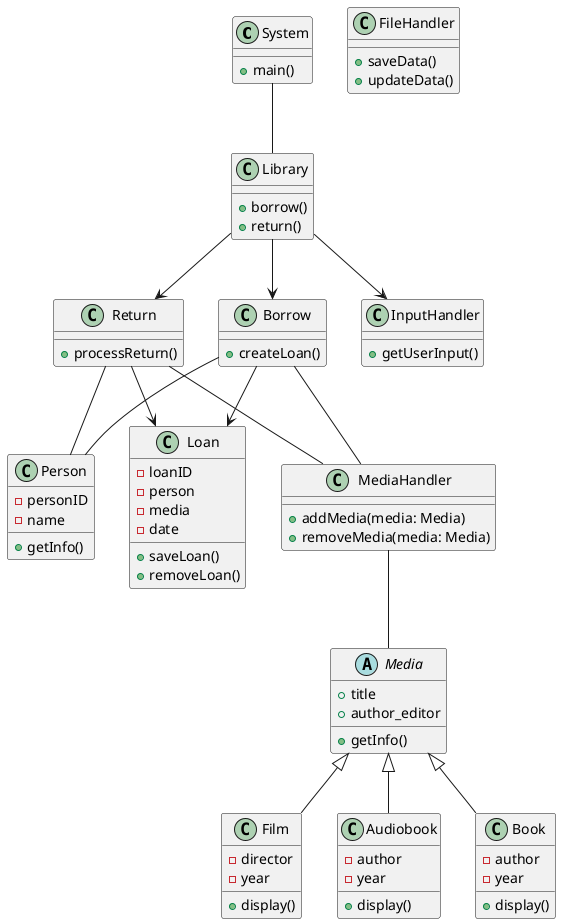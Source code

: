 @startuml klassdiagram Library
class System {
    + main()
}

class Library {
    + borrow()
    + return()
}

class Borrow {
    + createLoan()
}

class Return {
    + processReturn()
}

class Person {
    - personID
    - name
    + getInfo()
}

class Loan {
    - loanID
    - person
    - media
    - date
    + saveLoan()
    + removeLoan()
}

class MediaHandler {
    +addMedia(media: Media)
    +removeMedia(media: Media)
}

abstract class Media {
    + title
    + author_editor
    + getInfo()
}

class Film {
    - director
    - year
    + display()
}

class Audiobook {
    - author
    - year
    + display()
}

class Book {
    - author
    - year
    + display()
}

class InputHandler {
    + getUserInput()
}

class FileHandler {
    + saveData()
    + updateData()
}
Library --> InputHandler
System -- Library
Library --> Borrow
Library --> Return
Return -- Person
Borrow -- MediaHandler
Borrow --> Loan
Borrow -- Person

Return -- MediaHandler
MediaHandler -- Media
Return --> Loan
Media <|-- Film
Media <|-- Audiobook
Media <|-- Book

@enduml

